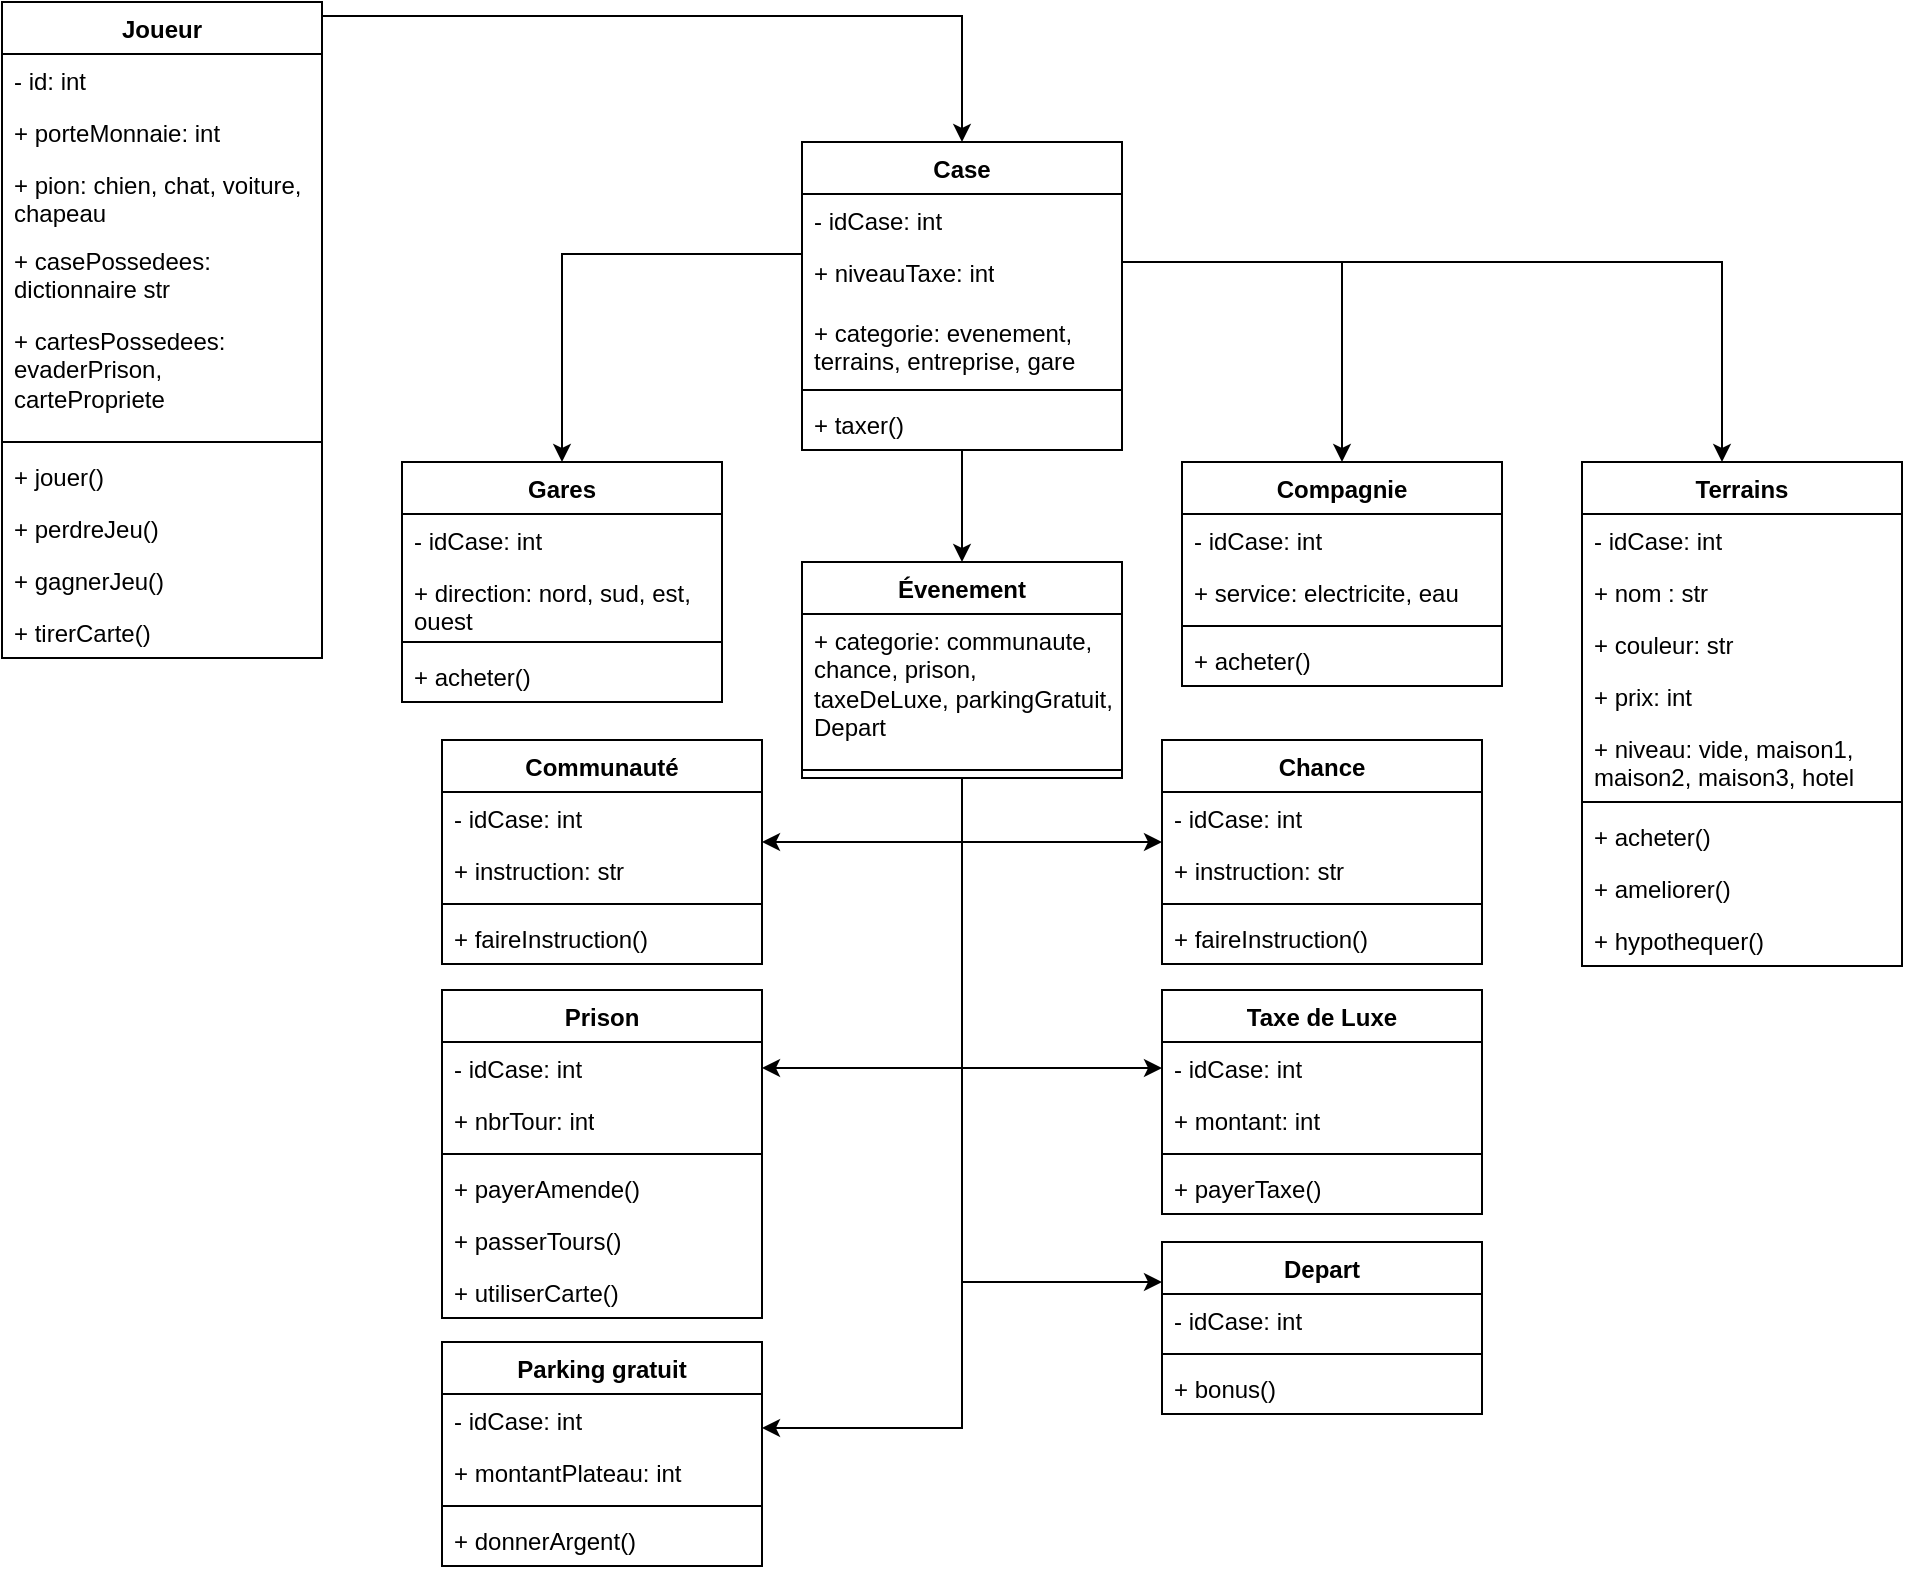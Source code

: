 <mxfile version="24.9.1">
  <diagram name="Page-1" id="zItoDeCOvb780oNoDs8J">
    <mxGraphModel dx="2503" dy="860" grid="1" gridSize="10" guides="1" tooltips="1" connect="1" arrows="1" fold="1" page="1" pageScale="1" pageWidth="827" pageHeight="1169" math="0" shadow="0">
      <root>
        <mxCell id="0" />
        <mxCell id="1" parent="0" />
        <mxCell id="k7sHxpUVn0bqJ2aDCexK-53" style="edgeStyle=orthogonalEdgeStyle;rounded=0;orthogonalLoop=1;jettySize=auto;html=1;" parent="1" source="k7sHxpUVn0bqJ2aDCexK-5" target="k7sHxpUVn0bqJ2aDCexK-45" edge="1">
          <mxGeometry relative="1" as="geometry">
            <Array as="points">
              <mxPoint x="1070" y="260" />
            </Array>
          </mxGeometry>
        </mxCell>
        <mxCell id="k7sHxpUVn0bqJ2aDCexK-54" style="edgeStyle=orthogonalEdgeStyle;rounded=0;orthogonalLoop=1;jettySize=auto;html=1;" parent="1" source="k7sHxpUVn0bqJ2aDCexK-5" target="k7sHxpUVn0bqJ2aDCexK-49" edge="1">
          <mxGeometry relative="1" as="geometry">
            <Array as="points">
              <mxPoint x="1260" y="260" />
            </Array>
          </mxGeometry>
        </mxCell>
        <mxCell id="k7sHxpUVn0bqJ2aDCexK-55" style="edgeStyle=orthogonalEdgeStyle;rounded=0;orthogonalLoop=1;jettySize=auto;html=1;" parent="1" source="k7sHxpUVn0bqJ2aDCexK-5" target="k7sHxpUVn0bqJ2aDCexK-41" edge="1">
          <mxGeometry relative="1" as="geometry">
            <Array as="points">
              <mxPoint x="680" y="256" />
            </Array>
          </mxGeometry>
        </mxCell>
        <mxCell id="k7sHxpUVn0bqJ2aDCexK-83" style="shape=connector;rounded=0;orthogonalLoop=1;jettySize=auto;html=1;strokeColor=default;align=center;verticalAlign=middle;fontFamily=Helvetica;fontSize=11;fontColor=default;labelBackgroundColor=default;endArrow=classic;edgeStyle=orthogonalEdgeStyle;" parent="1" source="k7sHxpUVn0bqJ2aDCexK-5" target="k7sHxpUVn0bqJ2aDCexK-25" edge="1">
          <mxGeometry relative="1" as="geometry" />
        </mxCell>
        <mxCell id="k7sHxpUVn0bqJ2aDCexK-5" value="Case" style="swimlane;fontStyle=1;align=center;verticalAlign=top;childLayout=stackLayout;horizontal=1;startSize=26;horizontalStack=0;resizeParent=1;resizeParentMax=0;resizeLast=0;collapsible=1;marginBottom=0;whiteSpace=wrap;html=1;" parent="1" vertex="1">
          <mxGeometry x="800" y="200" width="160" height="154" as="geometry" />
        </mxCell>
        <mxCell id="k7sHxpUVn0bqJ2aDCexK-6" value="- idCase: int" style="text;strokeColor=none;fillColor=none;align=left;verticalAlign=top;spacingLeft=4;spacingRight=4;overflow=hidden;rotatable=0;points=[[0,0.5],[1,0.5]];portConstraint=eastwest;whiteSpace=wrap;html=1;" parent="k7sHxpUVn0bqJ2aDCexK-5" vertex="1">
          <mxGeometry y="26" width="160" height="26" as="geometry" />
        </mxCell>
        <mxCell id="k7sHxpUVn0bqJ2aDCexK-101" value="+ niveauTaxe: int" style="text;strokeColor=none;fillColor=none;align=left;verticalAlign=top;spacingLeft=4;spacingRight=4;overflow=hidden;rotatable=0;points=[[0,0.5],[1,0.5]];portConstraint=eastwest;whiteSpace=wrap;html=1;" parent="k7sHxpUVn0bqJ2aDCexK-5" vertex="1">
          <mxGeometry y="52" width="160" height="30" as="geometry" />
        </mxCell>
        <mxCell id="k7sHxpUVn0bqJ2aDCexK-80" value="+ categorie: evenement, terrains, entreprise, gare" style="text;strokeColor=none;fillColor=none;align=left;verticalAlign=top;spacingLeft=4;spacingRight=4;overflow=hidden;rotatable=0;points=[[0,0.5],[1,0.5]];portConstraint=eastwest;whiteSpace=wrap;html=1;" parent="k7sHxpUVn0bqJ2aDCexK-5" vertex="1">
          <mxGeometry y="82" width="160" height="38" as="geometry" />
        </mxCell>
        <mxCell id="k7sHxpUVn0bqJ2aDCexK-7" value="" style="line;strokeWidth=1;fillColor=none;align=left;verticalAlign=middle;spacingTop=-1;spacingLeft=3;spacingRight=3;rotatable=0;labelPosition=right;points=[];portConstraint=eastwest;strokeColor=inherit;" parent="k7sHxpUVn0bqJ2aDCexK-5" vertex="1">
          <mxGeometry y="120" width="160" height="8" as="geometry" />
        </mxCell>
        <mxCell id="k7sHxpUVn0bqJ2aDCexK-48" value="+ taxer()" style="text;strokeColor=none;fillColor=none;align=left;verticalAlign=top;spacingLeft=4;spacingRight=4;overflow=hidden;rotatable=0;points=[[0,0.5],[1,0.5]];portConstraint=eastwest;whiteSpace=wrap;html=1;" parent="k7sHxpUVn0bqJ2aDCexK-5" vertex="1">
          <mxGeometry y="128" width="160" height="26" as="geometry" />
        </mxCell>
        <mxCell id="k7sHxpUVn0bqJ2aDCexK-78" style="edgeStyle=orthogonalEdgeStyle;shape=connector;rounded=0;orthogonalLoop=1;jettySize=auto;html=1;strokeColor=default;align=center;verticalAlign=middle;fontFamily=Helvetica;fontSize=11;fontColor=default;labelBackgroundColor=default;endArrow=classic;" parent="1" source="k7sHxpUVn0bqJ2aDCexK-13" target="k7sHxpUVn0bqJ2aDCexK-5" edge="1">
          <mxGeometry relative="1" as="geometry">
            <Array as="points">
              <mxPoint x="880" y="137" />
            </Array>
          </mxGeometry>
        </mxCell>
        <mxCell id="k7sHxpUVn0bqJ2aDCexK-13" value="Joueur" style="swimlane;fontStyle=1;align=center;verticalAlign=top;childLayout=stackLayout;horizontal=1;startSize=26;horizontalStack=0;resizeParent=1;resizeParentMax=0;resizeLast=0;collapsible=1;marginBottom=0;whiteSpace=wrap;html=1;" parent="1" vertex="1">
          <mxGeometry x="400" y="130" width="160" height="328" as="geometry" />
        </mxCell>
        <mxCell id="k7sHxpUVn0bqJ2aDCexK-14" value="- id: int" style="text;strokeColor=none;fillColor=none;align=left;verticalAlign=top;spacingLeft=4;spacingRight=4;overflow=hidden;rotatable=0;points=[[0,0.5],[1,0.5]];portConstraint=eastwest;whiteSpace=wrap;html=1;" parent="k7sHxpUVn0bqJ2aDCexK-13" vertex="1">
          <mxGeometry y="26" width="160" height="26" as="geometry" />
        </mxCell>
        <mxCell id="WThAFGoZHUfYVae_sx0N-1" value="+ porteMonnaie: int" style="text;strokeColor=none;fillColor=none;align=left;verticalAlign=top;spacingLeft=4;spacingRight=4;overflow=hidden;rotatable=0;points=[[0,0.5],[1,0.5]];portConstraint=eastwest;whiteSpace=wrap;html=1;" vertex="1" parent="k7sHxpUVn0bqJ2aDCexK-13">
          <mxGeometry y="52" width="160" height="26" as="geometry" />
        </mxCell>
        <mxCell id="k7sHxpUVn0bqJ2aDCexK-71" value="+ pion: chien, chat, voiture, chapeau" style="text;strokeColor=none;fillColor=none;align=left;verticalAlign=top;spacingLeft=4;spacingRight=4;overflow=hidden;rotatable=0;points=[[0,0.5],[1,0.5]];portConstraint=eastwest;whiteSpace=wrap;html=1;" parent="k7sHxpUVn0bqJ2aDCexK-13" vertex="1">
          <mxGeometry y="78" width="160" height="38" as="geometry" />
        </mxCell>
        <mxCell id="k7sHxpUVn0bqJ2aDCexK-79" value="+ casePossedees: dictionnaire str" style="text;strokeColor=none;fillColor=none;align=left;verticalAlign=top;spacingLeft=4;spacingRight=4;overflow=hidden;rotatable=0;points=[[0,0.5],[1,0.5]];portConstraint=eastwest;whiteSpace=wrap;html=1;" parent="k7sHxpUVn0bqJ2aDCexK-13" vertex="1">
          <mxGeometry y="116" width="160" height="40" as="geometry" />
        </mxCell>
        <mxCell id="k7sHxpUVn0bqJ2aDCexK-109" value="+ cartesPossedees: evaderPrison, cartePropriete" style="text;strokeColor=none;fillColor=none;align=left;verticalAlign=top;spacingLeft=4;spacingRight=4;overflow=hidden;rotatable=0;points=[[0,0.5],[1,0.5]];portConstraint=eastwest;whiteSpace=wrap;html=1;" parent="k7sHxpUVn0bqJ2aDCexK-13" vertex="1">
          <mxGeometry y="156" width="160" height="60" as="geometry" />
        </mxCell>
        <mxCell id="k7sHxpUVn0bqJ2aDCexK-15" value="" style="line;strokeWidth=1;fillColor=none;align=left;verticalAlign=middle;spacingTop=-1;spacingLeft=3;spacingRight=3;rotatable=0;labelPosition=right;points=[];portConstraint=eastwest;strokeColor=inherit;" parent="k7sHxpUVn0bqJ2aDCexK-13" vertex="1">
          <mxGeometry y="216" width="160" height="8" as="geometry" />
        </mxCell>
        <mxCell id="k7sHxpUVn0bqJ2aDCexK-16" value="+ jouer()" style="text;strokeColor=none;fillColor=none;align=left;verticalAlign=top;spacingLeft=4;spacingRight=4;overflow=hidden;rotatable=0;points=[[0,0.5],[1,0.5]];portConstraint=eastwest;whiteSpace=wrap;html=1;" parent="k7sHxpUVn0bqJ2aDCexK-13" vertex="1">
          <mxGeometry y="224" width="160" height="26" as="geometry" />
        </mxCell>
        <mxCell id="k7sHxpUVn0bqJ2aDCexK-72" value="+ perdreJeu()" style="text;strokeColor=none;fillColor=none;align=left;verticalAlign=top;spacingLeft=4;spacingRight=4;overflow=hidden;rotatable=0;points=[[0,0.5],[1,0.5]];portConstraint=eastwest;whiteSpace=wrap;html=1;" parent="k7sHxpUVn0bqJ2aDCexK-13" vertex="1">
          <mxGeometry y="250" width="160" height="26" as="geometry" />
        </mxCell>
        <mxCell id="k7sHxpUVn0bqJ2aDCexK-73" value="+ gagnerJeu()" style="text;strokeColor=none;fillColor=none;align=left;verticalAlign=top;spacingLeft=4;spacingRight=4;overflow=hidden;rotatable=0;points=[[0,0.5],[1,0.5]];portConstraint=eastwest;whiteSpace=wrap;html=1;" parent="k7sHxpUVn0bqJ2aDCexK-13" vertex="1">
          <mxGeometry y="276" width="160" height="26" as="geometry" />
        </mxCell>
        <mxCell id="k7sHxpUVn0bqJ2aDCexK-74" value="+ tirerCarte()" style="text;strokeColor=none;fillColor=none;align=left;verticalAlign=top;spacingLeft=4;spacingRight=4;overflow=hidden;rotatable=0;points=[[0,0.5],[1,0.5]];portConstraint=eastwest;whiteSpace=wrap;html=1;" parent="k7sHxpUVn0bqJ2aDCexK-13" vertex="1">
          <mxGeometry y="302" width="160" height="26" as="geometry" />
        </mxCell>
        <mxCell id="k7sHxpUVn0bqJ2aDCexK-17" value="Chance" style="swimlane;fontStyle=1;align=center;verticalAlign=top;childLayout=stackLayout;horizontal=1;startSize=26;horizontalStack=0;resizeParent=1;resizeParentMax=0;resizeLast=0;collapsible=1;marginBottom=0;whiteSpace=wrap;html=1;" parent="1" vertex="1">
          <mxGeometry x="980" y="499" width="160" height="112" as="geometry" />
        </mxCell>
        <mxCell id="k7sHxpUVn0bqJ2aDCexK-130" value="- idCase: int" style="text;strokeColor=none;fillColor=none;align=left;verticalAlign=top;spacingLeft=4;spacingRight=4;overflow=hidden;rotatable=0;points=[[0,0.5],[1,0.5]];portConstraint=eastwest;whiteSpace=wrap;html=1;" parent="k7sHxpUVn0bqJ2aDCexK-17" vertex="1">
          <mxGeometry y="26" width="160" height="26" as="geometry" />
        </mxCell>
        <mxCell id="k7sHxpUVn0bqJ2aDCexK-104" value="+ instruction: str" style="text;strokeColor=none;fillColor=none;align=left;verticalAlign=top;spacingLeft=4;spacingRight=4;overflow=hidden;rotatable=0;points=[[0,0.5],[1,0.5]];portConstraint=eastwest;whiteSpace=wrap;html=1;" parent="k7sHxpUVn0bqJ2aDCexK-17" vertex="1">
          <mxGeometry y="52" width="160" height="26" as="geometry" />
        </mxCell>
        <mxCell id="k7sHxpUVn0bqJ2aDCexK-19" value="" style="line;strokeWidth=1;fillColor=none;align=left;verticalAlign=middle;spacingTop=-1;spacingLeft=3;spacingRight=3;rotatable=0;labelPosition=right;points=[];portConstraint=eastwest;strokeColor=inherit;" parent="k7sHxpUVn0bqJ2aDCexK-17" vertex="1">
          <mxGeometry y="78" width="160" height="8" as="geometry" />
        </mxCell>
        <mxCell id="k7sHxpUVn0bqJ2aDCexK-105" value="+ faireInstruction()" style="text;strokeColor=none;fillColor=none;align=left;verticalAlign=top;spacingLeft=4;spacingRight=4;overflow=hidden;rotatable=0;points=[[0,0.5],[1,0.5]];portConstraint=eastwest;whiteSpace=wrap;html=1;" parent="k7sHxpUVn0bqJ2aDCexK-17" vertex="1">
          <mxGeometry y="86" width="160" height="26" as="geometry" />
        </mxCell>
        <mxCell id="k7sHxpUVn0bqJ2aDCexK-21" value="Communauté" style="swimlane;fontStyle=1;align=center;verticalAlign=top;childLayout=stackLayout;horizontal=1;startSize=26;horizontalStack=0;resizeParent=1;resizeParentMax=0;resizeLast=0;collapsible=1;marginBottom=0;whiteSpace=wrap;html=1;" parent="1" vertex="1">
          <mxGeometry x="620" y="499" width="160" height="112" as="geometry" />
        </mxCell>
        <mxCell id="k7sHxpUVn0bqJ2aDCexK-125" value="- idCase: int" style="text;strokeColor=none;fillColor=none;align=left;verticalAlign=top;spacingLeft=4;spacingRight=4;overflow=hidden;rotatable=0;points=[[0,0.5],[1,0.5]];portConstraint=eastwest;whiteSpace=wrap;html=1;" parent="k7sHxpUVn0bqJ2aDCexK-21" vertex="1">
          <mxGeometry y="26" width="160" height="26" as="geometry" />
        </mxCell>
        <mxCell id="k7sHxpUVn0bqJ2aDCexK-22" value="+ instruction: str" style="text;strokeColor=none;fillColor=none;align=left;verticalAlign=top;spacingLeft=4;spacingRight=4;overflow=hidden;rotatable=0;points=[[0,0.5],[1,0.5]];portConstraint=eastwest;whiteSpace=wrap;html=1;" parent="k7sHxpUVn0bqJ2aDCexK-21" vertex="1">
          <mxGeometry y="52" width="160" height="26" as="geometry" />
        </mxCell>
        <mxCell id="k7sHxpUVn0bqJ2aDCexK-23" value="" style="line;strokeWidth=1;fillColor=none;align=left;verticalAlign=middle;spacingTop=-1;spacingLeft=3;spacingRight=3;rotatable=0;labelPosition=right;points=[];portConstraint=eastwest;strokeColor=inherit;" parent="k7sHxpUVn0bqJ2aDCexK-21" vertex="1">
          <mxGeometry y="78" width="160" height="8" as="geometry" />
        </mxCell>
        <mxCell id="k7sHxpUVn0bqJ2aDCexK-24" value="+ faireInstruction()" style="text;strokeColor=none;fillColor=none;align=left;verticalAlign=top;spacingLeft=4;spacingRight=4;overflow=hidden;rotatable=0;points=[[0,0.5],[1,0.5]];portConstraint=eastwest;whiteSpace=wrap;html=1;" parent="k7sHxpUVn0bqJ2aDCexK-21" vertex="1">
          <mxGeometry y="86" width="160" height="26" as="geometry" />
        </mxCell>
        <mxCell id="k7sHxpUVn0bqJ2aDCexK-37" style="edgeStyle=orthogonalEdgeStyle;rounded=0;orthogonalLoop=1;jettySize=auto;html=1;" parent="1" source="k7sHxpUVn0bqJ2aDCexK-25" target="k7sHxpUVn0bqJ2aDCexK-17" edge="1">
          <mxGeometry relative="1" as="geometry">
            <Array as="points">
              <mxPoint x="880" y="550" />
            </Array>
          </mxGeometry>
        </mxCell>
        <mxCell id="k7sHxpUVn0bqJ2aDCexK-38" style="edgeStyle=orthogonalEdgeStyle;rounded=0;orthogonalLoop=1;jettySize=auto;html=1;" parent="1" source="k7sHxpUVn0bqJ2aDCexK-25" target="k7sHxpUVn0bqJ2aDCexK-33" edge="1">
          <mxGeometry relative="1" as="geometry">
            <Array as="points">
              <mxPoint x="880" y="663" />
              <mxPoint x="1050" y="663" />
            </Array>
          </mxGeometry>
        </mxCell>
        <mxCell id="k7sHxpUVn0bqJ2aDCexK-39" style="edgeStyle=orthogonalEdgeStyle;rounded=0;orthogonalLoop=1;jettySize=auto;html=1;" parent="1" source="k7sHxpUVn0bqJ2aDCexK-25" target="k7sHxpUVn0bqJ2aDCexK-29" edge="1">
          <mxGeometry relative="1" as="geometry">
            <Array as="points">
              <mxPoint x="880" y="663" />
              <mxPoint x="710" y="663" />
            </Array>
          </mxGeometry>
        </mxCell>
        <mxCell id="k7sHxpUVn0bqJ2aDCexK-40" style="edgeStyle=orthogonalEdgeStyle;rounded=0;orthogonalLoop=1;jettySize=auto;html=1;" parent="1" source="k7sHxpUVn0bqJ2aDCexK-25" target="k7sHxpUVn0bqJ2aDCexK-21" edge="1">
          <mxGeometry relative="1" as="geometry">
            <Array as="points">
              <mxPoint x="880" y="550" />
            </Array>
          </mxGeometry>
        </mxCell>
        <mxCell id="k7sHxpUVn0bqJ2aDCexK-60" style="edgeStyle=orthogonalEdgeStyle;rounded=0;orthogonalLoop=1;jettySize=auto;html=1;" parent="1" source="k7sHxpUVn0bqJ2aDCexK-25" target="k7sHxpUVn0bqJ2aDCexK-56" edge="1">
          <mxGeometry relative="1" as="geometry">
            <Array as="points">
              <mxPoint x="880" y="843" />
            </Array>
          </mxGeometry>
        </mxCell>
        <mxCell id="k7sHxpUVn0bqJ2aDCexK-98" style="edgeStyle=orthogonalEdgeStyle;shape=connector;rounded=0;orthogonalLoop=1;jettySize=auto;html=1;strokeColor=default;align=center;verticalAlign=middle;fontFamily=Helvetica;fontSize=11;fontColor=default;labelBackgroundColor=default;endArrow=classic;" parent="1" source="k7sHxpUVn0bqJ2aDCexK-25" target="k7sHxpUVn0bqJ2aDCexK-93" edge="1">
          <mxGeometry relative="1" as="geometry">
            <Array as="points">
              <mxPoint x="880" y="770" />
            </Array>
          </mxGeometry>
        </mxCell>
        <mxCell id="k7sHxpUVn0bqJ2aDCexK-25" value="Évenement" style="swimlane;fontStyle=1;align=center;verticalAlign=top;childLayout=stackLayout;horizontal=1;startSize=26;horizontalStack=0;resizeParent=1;resizeParentMax=0;resizeLast=0;collapsible=1;marginBottom=0;whiteSpace=wrap;html=1;" parent="1" vertex="1">
          <mxGeometry x="800" y="410" width="160" height="108" as="geometry" />
        </mxCell>
        <mxCell id="k7sHxpUVn0bqJ2aDCexK-26" value="+ categorie: communaute, chance, prison, taxeDeLuxe, parkingGratuit, Depart" style="text;strokeColor=none;fillColor=none;align=left;verticalAlign=top;spacingLeft=4;spacingRight=4;overflow=hidden;rotatable=0;points=[[0,0.5],[1,0.5]];portConstraint=eastwest;whiteSpace=wrap;html=1;" parent="k7sHxpUVn0bqJ2aDCexK-25" vertex="1">
          <mxGeometry y="26" width="160" height="74" as="geometry" />
        </mxCell>
        <mxCell id="k7sHxpUVn0bqJ2aDCexK-27" value="" style="line;strokeWidth=1;fillColor=none;align=left;verticalAlign=middle;spacingTop=-1;spacingLeft=3;spacingRight=3;rotatable=0;labelPosition=right;points=[];portConstraint=eastwest;strokeColor=inherit;" parent="k7sHxpUVn0bqJ2aDCexK-25" vertex="1">
          <mxGeometry y="100" width="160" height="8" as="geometry" />
        </mxCell>
        <mxCell id="k7sHxpUVn0bqJ2aDCexK-29" value="Prison" style="swimlane;fontStyle=1;align=center;verticalAlign=top;childLayout=stackLayout;horizontal=1;startSize=26;horizontalStack=0;resizeParent=1;resizeParentMax=0;resizeLast=0;collapsible=1;marginBottom=0;whiteSpace=wrap;html=1;" parent="1" vertex="1">
          <mxGeometry x="620" y="624" width="160" height="164" as="geometry" />
        </mxCell>
        <mxCell id="k7sHxpUVn0bqJ2aDCexK-129" value="- idCase: int" style="text;strokeColor=none;fillColor=none;align=left;verticalAlign=top;spacingLeft=4;spacingRight=4;overflow=hidden;rotatable=0;points=[[0,0.5],[1,0.5]];portConstraint=eastwest;whiteSpace=wrap;html=1;" parent="k7sHxpUVn0bqJ2aDCexK-29" vertex="1">
          <mxGeometry y="26" width="160" height="26" as="geometry" />
        </mxCell>
        <mxCell id="k7sHxpUVn0bqJ2aDCexK-106" value="+ nbrTour: int" style="text;strokeColor=none;fillColor=none;align=left;verticalAlign=top;spacingLeft=4;spacingRight=4;overflow=hidden;rotatable=0;points=[[0,0.5],[1,0.5]];portConstraint=eastwest;whiteSpace=wrap;html=1;" parent="k7sHxpUVn0bqJ2aDCexK-29" vertex="1">
          <mxGeometry y="52" width="160" height="26" as="geometry" />
        </mxCell>
        <mxCell id="k7sHxpUVn0bqJ2aDCexK-31" value="" style="line;strokeWidth=1;fillColor=none;align=left;verticalAlign=middle;spacingTop=-1;spacingLeft=3;spacingRight=3;rotatable=0;labelPosition=right;points=[];portConstraint=eastwest;strokeColor=inherit;" parent="k7sHxpUVn0bqJ2aDCexK-29" vertex="1">
          <mxGeometry y="78" width="160" height="8" as="geometry" />
        </mxCell>
        <mxCell id="k7sHxpUVn0bqJ2aDCexK-32" value="+ payerAmende()" style="text;strokeColor=none;fillColor=none;align=left;verticalAlign=top;spacingLeft=4;spacingRight=4;overflow=hidden;rotatable=0;points=[[0,0.5],[1,0.5]];portConstraint=eastwest;whiteSpace=wrap;html=1;" parent="k7sHxpUVn0bqJ2aDCexK-29" vertex="1">
          <mxGeometry y="86" width="160" height="26" as="geometry" />
        </mxCell>
        <mxCell id="k7sHxpUVn0bqJ2aDCexK-107" value="+ passerTours()" style="text;strokeColor=none;fillColor=none;align=left;verticalAlign=top;spacingLeft=4;spacingRight=4;overflow=hidden;rotatable=0;points=[[0,0.5],[1,0.5]];portConstraint=eastwest;whiteSpace=wrap;html=1;" parent="k7sHxpUVn0bqJ2aDCexK-29" vertex="1">
          <mxGeometry y="112" width="160" height="26" as="geometry" />
        </mxCell>
        <mxCell id="k7sHxpUVn0bqJ2aDCexK-108" value="+ utiliserCarte()" style="text;strokeColor=none;fillColor=none;align=left;verticalAlign=top;spacingLeft=4;spacingRight=4;overflow=hidden;rotatable=0;points=[[0,0.5],[1,0.5]];portConstraint=eastwest;whiteSpace=wrap;html=1;" parent="k7sHxpUVn0bqJ2aDCexK-29" vertex="1">
          <mxGeometry y="138" width="160" height="26" as="geometry" />
        </mxCell>
        <mxCell id="k7sHxpUVn0bqJ2aDCexK-33" value="Taxe de Luxe" style="swimlane;fontStyle=1;align=center;verticalAlign=top;childLayout=stackLayout;horizontal=1;startSize=26;horizontalStack=0;resizeParent=1;resizeParentMax=0;resizeLast=0;collapsible=1;marginBottom=0;whiteSpace=wrap;html=1;" parent="1" vertex="1">
          <mxGeometry x="980" y="624" width="160" height="112" as="geometry" />
        </mxCell>
        <mxCell id="k7sHxpUVn0bqJ2aDCexK-128" value="- idCase: int" style="text;strokeColor=none;fillColor=none;align=left;verticalAlign=top;spacingLeft=4;spacingRight=4;overflow=hidden;rotatable=0;points=[[0,0.5],[1,0.5]];portConstraint=eastwest;whiteSpace=wrap;html=1;" parent="k7sHxpUVn0bqJ2aDCexK-33" vertex="1">
          <mxGeometry y="26" width="160" height="26" as="geometry" />
        </mxCell>
        <mxCell id="k7sHxpUVn0bqJ2aDCexK-34" value="+ montant: int " style="text;strokeColor=none;fillColor=none;align=left;verticalAlign=top;spacingLeft=4;spacingRight=4;overflow=hidden;rotatable=0;points=[[0,0.5],[1,0.5]];portConstraint=eastwest;whiteSpace=wrap;html=1;" parent="k7sHxpUVn0bqJ2aDCexK-33" vertex="1">
          <mxGeometry y="52" width="160" height="26" as="geometry" />
        </mxCell>
        <mxCell id="k7sHxpUVn0bqJ2aDCexK-35" value="" style="line;strokeWidth=1;fillColor=none;align=left;verticalAlign=middle;spacingTop=-1;spacingLeft=3;spacingRight=3;rotatable=0;labelPosition=right;points=[];portConstraint=eastwest;strokeColor=inherit;" parent="k7sHxpUVn0bqJ2aDCexK-33" vertex="1">
          <mxGeometry y="78" width="160" height="8" as="geometry" />
        </mxCell>
        <mxCell id="k7sHxpUVn0bqJ2aDCexK-110" value="+ payerTaxe()" style="text;strokeColor=none;fillColor=none;align=left;verticalAlign=top;spacingLeft=4;spacingRight=4;overflow=hidden;rotatable=0;points=[[0,0.5],[1,0.5]];portConstraint=eastwest;whiteSpace=wrap;html=1;" parent="k7sHxpUVn0bqJ2aDCexK-33" vertex="1">
          <mxGeometry y="86" width="160" height="26" as="geometry" />
        </mxCell>
        <mxCell id="k7sHxpUVn0bqJ2aDCexK-41" value="Gares" style="swimlane;fontStyle=1;align=center;verticalAlign=top;childLayout=stackLayout;horizontal=1;startSize=26;horizontalStack=0;resizeParent=1;resizeParentMax=0;resizeLast=0;collapsible=1;marginBottom=0;whiteSpace=wrap;html=1;" parent="1" vertex="1">
          <mxGeometry x="600" y="360" width="160" height="120" as="geometry" />
        </mxCell>
        <mxCell id="k7sHxpUVn0bqJ2aDCexK-119" value="- idCase: int" style="text;strokeColor=none;fillColor=none;align=left;verticalAlign=top;spacingLeft=4;spacingRight=4;overflow=hidden;rotatable=0;points=[[0,0.5],[1,0.5]];portConstraint=eastwest;whiteSpace=wrap;html=1;" parent="k7sHxpUVn0bqJ2aDCexK-41" vertex="1">
          <mxGeometry y="26" width="160" height="26" as="geometry" />
        </mxCell>
        <mxCell id="k7sHxpUVn0bqJ2aDCexK-42" value="+ direction: nord, sud, est, ouest" style="text;strokeColor=none;fillColor=none;align=left;verticalAlign=top;spacingLeft=4;spacingRight=4;overflow=hidden;rotatable=0;points=[[0,0.5],[1,0.5]];portConstraint=eastwest;whiteSpace=wrap;html=1;" parent="k7sHxpUVn0bqJ2aDCexK-41" vertex="1">
          <mxGeometry y="52" width="160" height="34" as="geometry" />
        </mxCell>
        <mxCell id="k7sHxpUVn0bqJ2aDCexK-43" value="" style="line;strokeWidth=1;fillColor=none;align=left;verticalAlign=middle;spacingTop=-1;spacingLeft=3;spacingRight=3;rotatable=0;labelPosition=right;points=[];portConstraint=eastwest;strokeColor=inherit;" parent="k7sHxpUVn0bqJ2aDCexK-41" vertex="1">
          <mxGeometry y="86" width="160" height="8" as="geometry" />
        </mxCell>
        <mxCell id="k7sHxpUVn0bqJ2aDCexK-103" value="&lt;div&gt;+ acheter()&lt;/div&gt;" style="text;strokeColor=none;fillColor=none;align=left;verticalAlign=top;spacingLeft=4;spacingRight=4;overflow=hidden;rotatable=0;points=[[0,0.5],[1,0.5]];portConstraint=eastwest;whiteSpace=wrap;html=1;" parent="k7sHxpUVn0bqJ2aDCexK-41" vertex="1">
          <mxGeometry y="94" width="160" height="26" as="geometry" />
        </mxCell>
        <mxCell id="k7sHxpUVn0bqJ2aDCexK-45" value="Compagnie" style="swimlane;fontStyle=1;align=center;verticalAlign=top;childLayout=stackLayout;horizontal=1;startSize=26;horizontalStack=0;resizeParent=1;resizeParentMax=0;resizeLast=0;collapsible=1;marginBottom=0;whiteSpace=wrap;html=1;" parent="1" vertex="1">
          <mxGeometry x="990" y="360" width="160" height="112" as="geometry" />
        </mxCell>
        <mxCell id="k7sHxpUVn0bqJ2aDCexK-117" value="- idCase: int" style="text;strokeColor=none;fillColor=none;align=left;verticalAlign=top;spacingLeft=4;spacingRight=4;overflow=hidden;rotatable=0;points=[[0,0.5],[1,0.5]];portConstraint=eastwest;whiteSpace=wrap;html=1;" parent="k7sHxpUVn0bqJ2aDCexK-45" vertex="1">
          <mxGeometry y="26" width="160" height="26" as="geometry" />
        </mxCell>
        <mxCell id="k7sHxpUVn0bqJ2aDCexK-46" value="+ service: electricite, eau" style="text;strokeColor=none;fillColor=none;align=left;verticalAlign=top;spacingLeft=4;spacingRight=4;overflow=hidden;rotatable=0;points=[[0,0.5],[1,0.5]];portConstraint=eastwest;whiteSpace=wrap;html=1;" parent="k7sHxpUVn0bqJ2aDCexK-45" vertex="1">
          <mxGeometry y="52" width="160" height="26" as="geometry" />
        </mxCell>
        <mxCell id="k7sHxpUVn0bqJ2aDCexK-47" value="" style="line;strokeWidth=1;fillColor=none;align=left;verticalAlign=middle;spacingTop=-1;spacingLeft=3;spacingRight=3;rotatable=0;labelPosition=right;points=[];portConstraint=eastwest;strokeColor=inherit;" parent="k7sHxpUVn0bqJ2aDCexK-45" vertex="1">
          <mxGeometry y="78" width="160" height="8" as="geometry" />
        </mxCell>
        <mxCell id="k7sHxpUVn0bqJ2aDCexK-100" value="&lt;div&gt;+ acheter()&lt;/div&gt;" style="text;strokeColor=none;fillColor=none;align=left;verticalAlign=top;spacingLeft=4;spacingRight=4;overflow=hidden;rotatable=0;points=[[0,0.5],[1,0.5]];portConstraint=eastwest;whiteSpace=wrap;html=1;" parent="k7sHxpUVn0bqJ2aDCexK-45" vertex="1">
          <mxGeometry y="86" width="160" height="26" as="geometry" />
        </mxCell>
        <mxCell id="k7sHxpUVn0bqJ2aDCexK-49" value="Terrains" style="swimlane;fontStyle=1;align=center;verticalAlign=top;childLayout=stackLayout;horizontal=1;startSize=26;horizontalStack=0;resizeParent=1;resizeParentMax=0;resizeLast=0;collapsible=1;marginBottom=0;whiteSpace=wrap;html=1;" parent="1" vertex="1">
          <mxGeometry x="1190" y="360" width="160" height="252" as="geometry" />
        </mxCell>
        <mxCell id="k7sHxpUVn0bqJ2aDCexK-118" value="- idCase: int" style="text;strokeColor=none;fillColor=none;align=left;verticalAlign=top;spacingLeft=4;spacingRight=4;overflow=hidden;rotatable=0;points=[[0,0.5],[1,0.5]];portConstraint=eastwest;whiteSpace=wrap;html=1;" parent="k7sHxpUVn0bqJ2aDCexK-49" vertex="1">
          <mxGeometry y="26" width="160" height="26" as="geometry" />
        </mxCell>
        <mxCell id="k7sHxpUVn0bqJ2aDCexK-65" value="+ nom : str" style="text;strokeColor=none;fillColor=none;align=left;verticalAlign=top;spacingLeft=4;spacingRight=4;overflow=hidden;rotatable=0;points=[[0,0.5],[1,0.5]];portConstraint=eastwest;whiteSpace=wrap;html=1;" parent="k7sHxpUVn0bqJ2aDCexK-49" vertex="1">
          <mxGeometry y="52" width="160" height="26" as="geometry" />
        </mxCell>
        <mxCell id="k7sHxpUVn0bqJ2aDCexK-50" value="+ couleur: str" style="text;strokeColor=none;fillColor=none;align=left;verticalAlign=top;spacingLeft=4;spacingRight=4;overflow=hidden;rotatable=0;points=[[0,0.5],[1,0.5]];portConstraint=eastwest;whiteSpace=wrap;html=1;" parent="k7sHxpUVn0bqJ2aDCexK-49" vertex="1">
          <mxGeometry y="78" width="160" height="26" as="geometry" />
        </mxCell>
        <mxCell id="k7sHxpUVn0bqJ2aDCexK-66" value="+ prix: int" style="text;strokeColor=none;fillColor=none;align=left;verticalAlign=top;spacingLeft=4;spacingRight=4;overflow=hidden;rotatable=0;points=[[0,0.5],[1,0.5]];portConstraint=eastwest;whiteSpace=wrap;html=1;" parent="k7sHxpUVn0bqJ2aDCexK-49" vertex="1">
          <mxGeometry y="104" width="160" height="26" as="geometry" />
        </mxCell>
        <mxCell id="k7sHxpUVn0bqJ2aDCexK-69" value="+ niveau: vide, maison1, maison2, maison3, hotel" style="text;strokeColor=none;fillColor=none;align=left;verticalAlign=top;spacingLeft=4;spacingRight=4;overflow=hidden;rotatable=0;points=[[0,0.5],[1,0.5]];portConstraint=eastwest;whiteSpace=wrap;html=1;" parent="k7sHxpUVn0bqJ2aDCexK-49" vertex="1">
          <mxGeometry y="130" width="160" height="36" as="geometry" />
        </mxCell>
        <mxCell id="k7sHxpUVn0bqJ2aDCexK-51" value="" style="line;strokeWidth=1;fillColor=none;align=left;verticalAlign=middle;spacingTop=-1;spacingLeft=3;spacingRight=3;rotatable=0;labelPosition=right;points=[];portConstraint=eastwest;strokeColor=inherit;" parent="k7sHxpUVn0bqJ2aDCexK-49" vertex="1">
          <mxGeometry y="166" width="160" height="8" as="geometry" />
        </mxCell>
        <mxCell id="k7sHxpUVn0bqJ2aDCexK-52" value="&lt;div&gt;+ acheter()&lt;/div&gt;" style="text;strokeColor=none;fillColor=none;align=left;verticalAlign=top;spacingLeft=4;spacingRight=4;overflow=hidden;rotatable=0;points=[[0,0.5],[1,0.5]];portConstraint=eastwest;whiteSpace=wrap;html=1;" parent="k7sHxpUVn0bqJ2aDCexK-49" vertex="1">
          <mxGeometry y="174" width="160" height="26" as="geometry" />
        </mxCell>
        <mxCell id="k7sHxpUVn0bqJ2aDCexK-67" value="&lt;div&gt;+ ameliorer()&lt;/div&gt;" style="text;strokeColor=none;fillColor=none;align=left;verticalAlign=top;spacingLeft=4;spacingRight=4;overflow=hidden;rotatable=0;points=[[0,0.5],[1,0.5]];portConstraint=eastwest;whiteSpace=wrap;html=1;" parent="k7sHxpUVn0bqJ2aDCexK-49" vertex="1">
          <mxGeometry y="200" width="160" height="26" as="geometry" />
        </mxCell>
        <mxCell id="k7sHxpUVn0bqJ2aDCexK-68" value="&lt;div&gt;+ hypothequer()&lt;/div&gt;" style="text;strokeColor=none;fillColor=none;align=left;verticalAlign=top;spacingLeft=4;spacingRight=4;overflow=hidden;rotatable=0;points=[[0,0.5],[1,0.5]];portConstraint=eastwest;whiteSpace=wrap;html=1;" parent="k7sHxpUVn0bqJ2aDCexK-49" vertex="1">
          <mxGeometry y="226" width="160" height="26" as="geometry" />
        </mxCell>
        <mxCell id="k7sHxpUVn0bqJ2aDCexK-56" value="Parking gratuit" style="swimlane;fontStyle=1;align=center;verticalAlign=top;childLayout=stackLayout;horizontal=1;startSize=26;horizontalStack=0;resizeParent=1;resizeParentMax=0;resizeLast=0;collapsible=1;marginBottom=0;whiteSpace=wrap;html=1;" parent="1" vertex="1">
          <mxGeometry x="620" y="800" width="160" height="112" as="geometry" />
        </mxCell>
        <mxCell id="k7sHxpUVn0bqJ2aDCexK-126" value="- idCase: int" style="text;strokeColor=none;fillColor=none;align=left;verticalAlign=top;spacingLeft=4;spacingRight=4;overflow=hidden;rotatable=0;points=[[0,0.5],[1,0.5]];portConstraint=eastwest;whiteSpace=wrap;html=1;" parent="k7sHxpUVn0bqJ2aDCexK-56" vertex="1">
          <mxGeometry y="26" width="160" height="26" as="geometry" />
        </mxCell>
        <mxCell id="k7sHxpUVn0bqJ2aDCexK-57" value="+ montantPlateau: int" style="text;strokeColor=none;fillColor=none;align=left;verticalAlign=top;spacingLeft=4;spacingRight=4;overflow=hidden;rotatable=0;points=[[0,0.5],[1,0.5]];portConstraint=eastwest;whiteSpace=wrap;html=1;" parent="k7sHxpUVn0bqJ2aDCexK-56" vertex="1">
          <mxGeometry y="52" width="160" height="26" as="geometry" />
        </mxCell>
        <mxCell id="k7sHxpUVn0bqJ2aDCexK-58" value="" style="line;strokeWidth=1;fillColor=none;align=left;verticalAlign=middle;spacingTop=-1;spacingLeft=3;spacingRight=3;rotatable=0;labelPosition=right;points=[];portConstraint=eastwest;strokeColor=inherit;" parent="k7sHxpUVn0bqJ2aDCexK-56" vertex="1">
          <mxGeometry y="78" width="160" height="8" as="geometry" />
        </mxCell>
        <mxCell id="k7sHxpUVn0bqJ2aDCexK-59" value="+ donnerArgent()" style="text;strokeColor=none;fillColor=none;align=left;verticalAlign=top;spacingLeft=4;spacingRight=4;overflow=hidden;rotatable=0;points=[[0,0.5],[1,0.5]];portConstraint=eastwest;whiteSpace=wrap;html=1;" parent="k7sHxpUVn0bqJ2aDCexK-56" vertex="1">
          <mxGeometry y="86" width="160" height="26" as="geometry" />
        </mxCell>
        <mxCell id="k7sHxpUVn0bqJ2aDCexK-93" value="Depart" style="swimlane;fontStyle=1;align=center;verticalAlign=top;childLayout=stackLayout;horizontal=1;startSize=26;horizontalStack=0;resizeParent=1;resizeParentMax=0;resizeLast=0;collapsible=1;marginBottom=0;whiteSpace=wrap;html=1;" parent="1" vertex="1">
          <mxGeometry x="980" y="750" width="160" height="86" as="geometry" />
        </mxCell>
        <mxCell id="k7sHxpUVn0bqJ2aDCexK-127" value="- idCase: int" style="text;strokeColor=none;fillColor=none;align=left;verticalAlign=top;spacingLeft=4;spacingRight=4;overflow=hidden;rotatable=0;points=[[0,0.5],[1,0.5]];portConstraint=eastwest;whiteSpace=wrap;html=1;" parent="k7sHxpUVn0bqJ2aDCexK-93" vertex="1">
          <mxGeometry y="26" width="160" height="26" as="geometry" />
        </mxCell>
        <mxCell id="k7sHxpUVn0bqJ2aDCexK-95" value="" style="line;strokeWidth=1;fillColor=none;align=left;verticalAlign=middle;spacingTop=-1;spacingLeft=3;spacingRight=3;rotatable=0;labelPosition=right;points=[];portConstraint=eastwest;strokeColor=inherit;" parent="k7sHxpUVn0bqJ2aDCexK-93" vertex="1">
          <mxGeometry y="52" width="160" height="8" as="geometry" />
        </mxCell>
        <mxCell id="k7sHxpUVn0bqJ2aDCexK-96" value="+ bonus()" style="text;strokeColor=none;fillColor=none;align=left;verticalAlign=top;spacingLeft=4;spacingRight=4;overflow=hidden;rotatable=0;points=[[0,0.5],[1,0.5]];portConstraint=eastwest;whiteSpace=wrap;html=1;" parent="k7sHxpUVn0bqJ2aDCexK-93" vertex="1">
          <mxGeometry y="60" width="160" height="26" as="geometry" />
        </mxCell>
      </root>
    </mxGraphModel>
  </diagram>
</mxfile>
